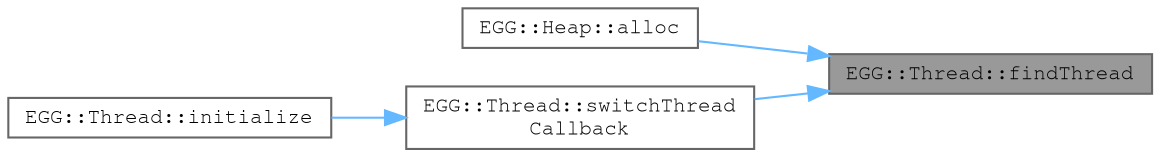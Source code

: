digraph "EGG::Thread::findThread"
{
 // LATEX_PDF_SIZE
  bgcolor="transparent";
  edge [fontname=FreeMono,fontsize=10,labelfontname=FreeMono,labelfontsize=10];
  node [fontname=FreeMono,fontsize=10,shape=box,height=0.2,width=0.4];
  rankdir="RL";
  Node1 [label="EGG::Thread::findThread",height=0.2,width=0.4,color="gray40", fillcolor="grey60", style="filled", fontcolor="black",tooltip="Find the (first) EGG::Thread that matches the provided osThread."];
  Node1 -> Node2 [dir="back",color="steelblue1",style="solid"];
  Node2 [label="EGG::Heap::alloc",height=0.2,width=0.4,color="grey40", fillcolor="white", style="filled",URL="$class_e_g_g_1_1_heap.html#ad2bc7d4622e0f6e4868d9b58d3f8dc05",tooltip="Allocate a block of memory in a heap."];
  Node1 -> Node3 [dir="back",color="steelblue1",style="solid"];
  Node3 [label="EGG::Thread::switchThread\lCallback",height=0.2,width=0.4,color="grey40", fillcolor="white", style="filled",URL="$class_e_g_g_1_1_thread.html#a277a20ae3c47826fb11f094dfcbc1910",tooltip="The callback for switching threads."];
  Node3 -> Node4 [dir="back",color="steelblue1",style="solid"];
  Node4 [label="EGG::Thread::initialize",height=0.2,width=0.4,color="grey40", fillcolor="white", style="filled",URL="$class_e_g_g_1_1_thread.html#abbfc0a82282070f7ac540cde4f2199bb",tooltip="Initialize EGG Thread."];
}
